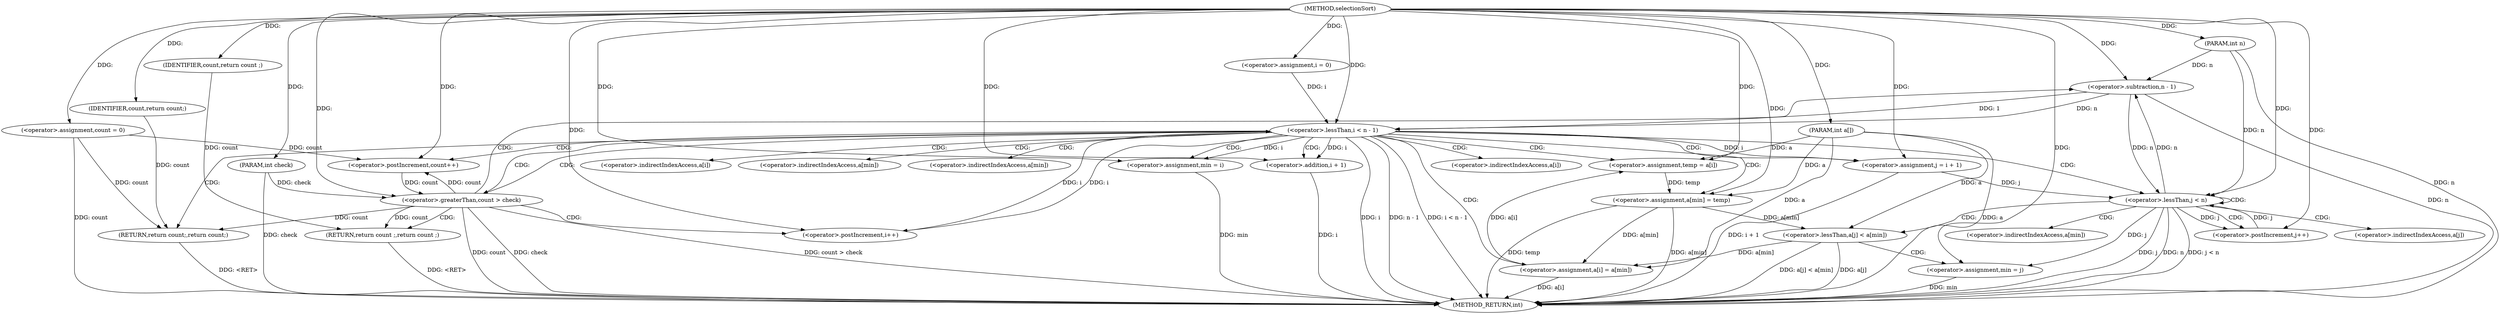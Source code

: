 digraph "selectionSort" {  
"1000102" [label = "(METHOD,selectionSort)" ]
"1000180" [label = "(METHOD_RETURN,int)" ]
"1000103" [label = "(PARAM,int a[])" ]
"1000104" [label = "(PARAM,int n)" ]
"1000105" [label = "(PARAM,int check)" ]
"1000108" [label = "(<operator>.assignment,count = 0)" ]
"1000178" [label = "(RETURN,return count;,return count;)" ]
"1000116" [label = "(<operator>.assignment,i = 0)" ]
"1000119" [label = "(<operator>.lessThan,i < n - 1)" ]
"1000124" [label = "(<operator>.postIncrement,i++)" ]
"1000179" [label = "(IDENTIFIER,count,return count;)" ]
"1000127" [label = "(<operator>.assignment,min = i)" ]
"1000152" [label = "(<operator>.assignment,temp = a[i])" ]
"1000157" [label = "(<operator>.assignment,a[i] = a[min])" ]
"1000164" [label = "(<operator>.assignment,a[min] = temp)" ]
"1000169" [label = "(<operator>.postIncrement,count++)" ]
"1000121" [label = "(<operator>.subtraction,n - 1)" ]
"1000131" [label = "(<operator>.assignment,j = i + 1)" ]
"1000136" [label = "(<operator>.lessThan,j < n)" ]
"1000139" [label = "(<operator>.postIncrement,j++)" ]
"1000172" [label = "(<operator>.greaterThan,count > check)" ]
"1000142" [label = "(<operator>.lessThan,a[j] < a[min])" ]
"1000149" [label = "(<operator>.assignment,min = j)" ]
"1000176" [label = "(RETURN,return count ;,return count ;)" ]
"1000133" [label = "(<operator>.addition,i + 1)" ]
"1000177" [label = "(IDENTIFIER,count,return count ;)" ]
"1000154" [label = "(<operator>.indirectIndexAccess,a[i])" ]
"1000158" [label = "(<operator>.indirectIndexAccess,a[i])" ]
"1000161" [label = "(<operator>.indirectIndexAccess,a[min])" ]
"1000165" [label = "(<operator>.indirectIndexAccess,a[min])" ]
"1000143" [label = "(<operator>.indirectIndexAccess,a[j])" ]
"1000146" [label = "(<operator>.indirectIndexAccess,a[min])" ]
  "1000178" -> "1000180"  [ label = "DDG: <RET>"] 
  "1000176" -> "1000180"  [ label = "DDG: <RET>"] 
  "1000103" -> "1000180"  [ label = "DDG: a"] 
  "1000104" -> "1000180"  [ label = "DDG: n"] 
  "1000105" -> "1000180"  [ label = "DDG: check"] 
  "1000108" -> "1000180"  [ label = "DDG: count"] 
  "1000119" -> "1000180"  [ label = "DDG: i"] 
  "1000121" -> "1000180"  [ label = "DDG: n"] 
  "1000119" -> "1000180"  [ label = "DDG: n - 1"] 
  "1000119" -> "1000180"  [ label = "DDG: i < n - 1"] 
  "1000127" -> "1000180"  [ label = "DDG: min"] 
  "1000133" -> "1000180"  [ label = "DDG: i"] 
  "1000131" -> "1000180"  [ label = "DDG: i + 1"] 
  "1000136" -> "1000180"  [ label = "DDG: j"] 
  "1000136" -> "1000180"  [ label = "DDG: n"] 
  "1000136" -> "1000180"  [ label = "DDG: j < n"] 
  "1000157" -> "1000180"  [ label = "DDG: a[i]"] 
  "1000164" -> "1000180"  [ label = "DDG: a[min]"] 
  "1000164" -> "1000180"  [ label = "DDG: temp"] 
  "1000172" -> "1000180"  [ label = "DDG: count"] 
  "1000172" -> "1000180"  [ label = "DDG: check"] 
  "1000172" -> "1000180"  [ label = "DDG: count > check"] 
  "1000142" -> "1000180"  [ label = "DDG: a[j]"] 
  "1000142" -> "1000180"  [ label = "DDG: a[j] < a[min]"] 
  "1000149" -> "1000180"  [ label = "DDG: min"] 
  "1000102" -> "1000103"  [ label = "DDG: "] 
  "1000102" -> "1000104"  [ label = "DDG: "] 
  "1000102" -> "1000105"  [ label = "DDG: "] 
  "1000102" -> "1000108"  [ label = "DDG: "] 
  "1000179" -> "1000178"  [ label = "DDG: count"] 
  "1000108" -> "1000178"  [ label = "DDG: count"] 
  "1000172" -> "1000178"  [ label = "DDG: count"] 
  "1000102" -> "1000116"  [ label = "DDG: "] 
  "1000102" -> "1000179"  [ label = "DDG: "] 
  "1000116" -> "1000119"  [ label = "DDG: i"] 
  "1000124" -> "1000119"  [ label = "DDG: i"] 
  "1000102" -> "1000119"  [ label = "DDG: "] 
  "1000121" -> "1000119"  [ label = "DDG: 1"] 
  "1000121" -> "1000119"  [ label = "DDG: n"] 
  "1000102" -> "1000124"  [ label = "DDG: "] 
  "1000119" -> "1000124"  [ label = "DDG: i"] 
  "1000119" -> "1000127"  [ label = "DDG: i"] 
  "1000102" -> "1000127"  [ label = "DDG: "] 
  "1000157" -> "1000152"  [ label = "DDG: a[i]"] 
  "1000103" -> "1000152"  [ label = "DDG: a"] 
  "1000164" -> "1000157"  [ label = "DDG: a[min]"] 
  "1000142" -> "1000157"  [ label = "DDG: a[min]"] 
  "1000103" -> "1000157"  [ label = "DDG: a"] 
  "1000152" -> "1000164"  [ label = "DDG: temp"] 
  "1000102" -> "1000164"  [ label = "DDG: "] 
  "1000136" -> "1000121"  [ label = "DDG: n"] 
  "1000104" -> "1000121"  [ label = "DDG: n"] 
  "1000102" -> "1000121"  [ label = "DDG: "] 
  "1000102" -> "1000131"  [ label = "DDG: "] 
  "1000119" -> "1000131"  [ label = "DDG: i"] 
  "1000102" -> "1000152"  [ label = "DDG: "] 
  "1000103" -> "1000164"  [ label = "DDG: a"] 
  "1000108" -> "1000169"  [ label = "DDG: count"] 
  "1000172" -> "1000169"  [ label = "DDG: count"] 
  "1000102" -> "1000169"  [ label = "DDG: "] 
  "1000131" -> "1000136"  [ label = "DDG: j"] 
  "1000139" -> "1000136"  [ label = "DDG: j"] 
  "1000102" -> "1000136"  [ label = "DDG: "] 
  "1000121" -> "1000136"  [ label = "DDG: n"] 
  "1000104" -> "1000136"  [ label = "DDG: n"] 
  "1000136" -> "1000139"  [ label = "DDG: j"] 
  "1000102" -> "1000139"  [ label = "DDG: "] 
  "1000136" -> "1000149"  [ label = "DDG: j"] 
  "1000102" -> "1000149"  [ label = "DDG: "] 
  "1000169" -> "1000172"  [ label = "DDG: count"] 
  "1000102" -> "1000172"  [ label = "DDG: "] 
  "1000105" -> "1000172"  [ label = "DDG: check"] 
  "1000177" -> "1000176"  [ label = "DDG: count"] 
  "1000172" -> "1000176"  [ label = "DDG: count"] 
  "1000102" -> "1000133"  [ label = "DDG: "] 
  "1000119" -> "1000133"  [ label = "DDG: i"] 
  "1000103" -> "1000142"  [ label = "DDG: a"] 
  "1000164" -> "1000142"  [ label = "DDG: a[min]"] 
  "1000102" -> "1000177"  [ label = "DDG: "] 
  "1000119" -> "1000164"  [ label = "CDG: "] 
  "1000119" -> "1000127"  [ label = "CDG: "] 
  "1000119" -> "1000161"  [ label = "CDG: "] 
  "1000119" -> "1000152"  [ label = "CDG: "] 
  "1000119" -> "1000133"  [ label = "CDG: "] 
  "1000119" -> "1000136"  [ label = "CDG: "] 
  "1000119" -> "1000165"  [ label = "CDG: "] 
  "1000119" -> "1000157"  [ label = "CDG: "] 
  "1000119" -> "1000172"  [ label = "CDG: "] 
  "1000119" -> "1000169"  [ label = "CDG: "] 
  "1000119" -> "1000178"  [ label = "CDG: "] 
  "1000119" -> "1000131"  [ label = "CDG: "] 
  "1000119" -> "1000158"  [ label = "CDG: "] 
  "1000119" -> "1000154"  [ label = "CDG: "] 
  "1000136" -> "1000142"  [ label = "CDG: "] 
  "1000136" -> "1000139"  [ label = "CDG: "] 
  "1000136" -> "1000136"  [ label = "CDG: "] 
  "1000136" -> "1000143"  [ label = "CDG: "] 
  "1000136" -> "1000146"  [ label = "CDG: "] 
  "1000172" -> "1000119"  [ label = "CDG: "] 
  "1000172" -> "1000121"  [ label = "CDG: "] 
  "1000172" -> "1000124"  [ label = "CDG: "] 
  "1000172" -> "1000176"  [ label = "CDG: "] 
  "1000142" -> "1000149"  [ label = "CDG: "] 
}
